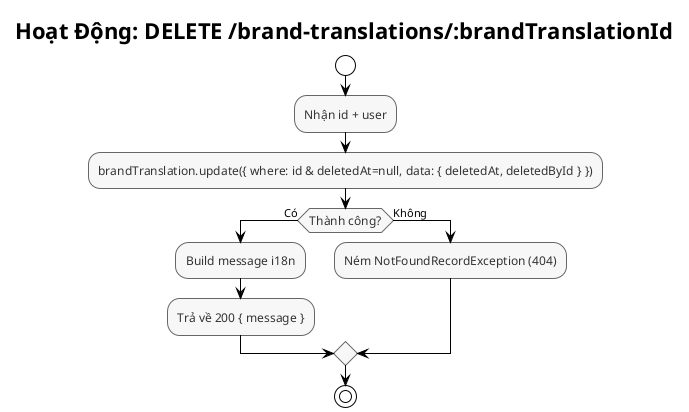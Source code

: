 @startuml Brand Translation - Delete Activity
!theme plain
skinparam backgroundColor #FFFFFF
skinparam activityFontSize 12
skinparam activityFontColor #333333
skinparam activityBorderColor #666666
skinparam activityBackgroundColor #F7F7F7

title Hoạt Động: DELETE /brand-translations/:brandTranslationId

start
:Nhận id + user;
:brandTranslation.update({ where: id & deletedAt=null, data: { deletedAt, deletedById } });
if (Thành công?) then (Có)
  :Build message i18n;
  :Trả về 200 { message };
else (Không)
  :Ném NotFoundRecordException (404);
endif
stop

@enduml


